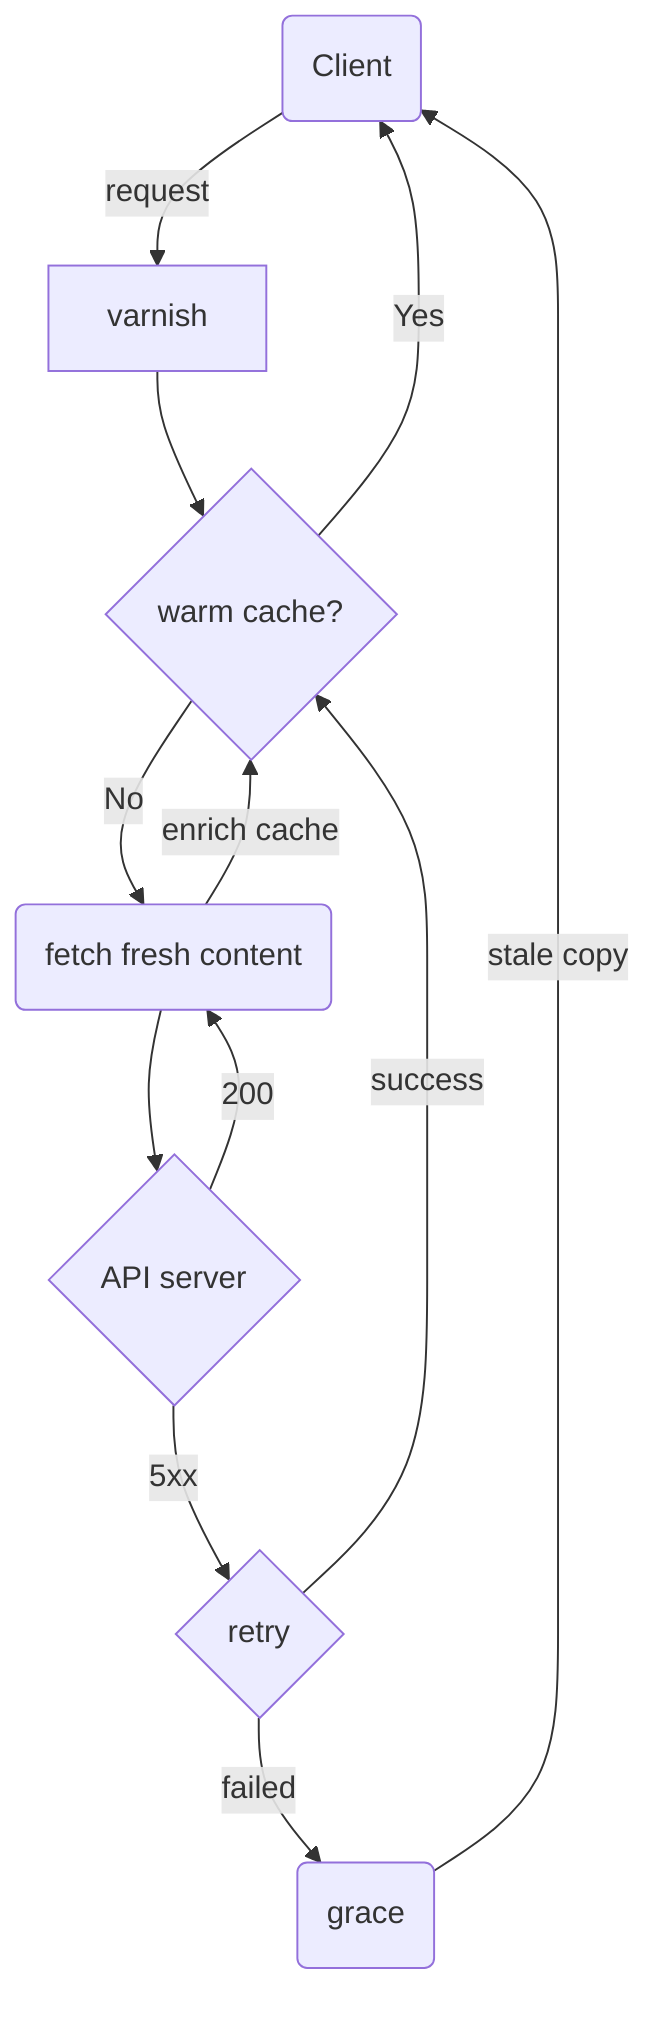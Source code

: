 graph TD
start(Client) -->|request|varnish
varnish-->cache{warm cache?}
cache-->|Yes|start
cache-->|No|fetch(fetch fresh content)
fetch-->server{API server}
server-->|200|fetch
fetch-->|enrich cache|cache
server-->|5xx|retry{retry}
retry-->|failed|grace(grace)
retry-->|success|cache
grace-->|stale copy|start